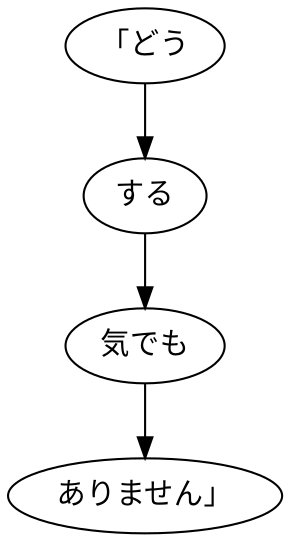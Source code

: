 digraph graph8431 {
	node0 [label="「どう"];
	node1 [label="する"];
	node2 [label="気でも"];
	node3 [label="ありません」"];
	node0 -> node1;
	node1 -> node2;
	node2 -> node3;
}
